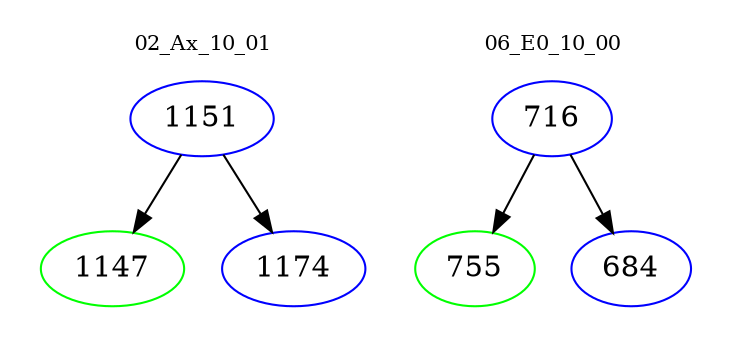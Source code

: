 digraph{
subgraph cluster_0 {
color = white
label = "02_Ax_10_01";
fontsize=10;
T0_1151 [label="1151", color="blue"]
T0_1151 -> T0_1147 [color="black"]
T0_1147 [label="1147", color="green"]
T0_1151 -> T0_1174 [color="black"]
T0_1174 [label="1174", color="blue"]
}
subgraph cluster_1 {
color = white
label = "06_E0_10_00";
fontsize=10;
T1_716 [label="716", color="blue"]
T1_716 -> T1_755 [color="black"]
T1_755 [label="755", color="green"]
T1_716 -> T1_684 [color="black"]
T1_684 [label="684", color="blue"]
}
}
